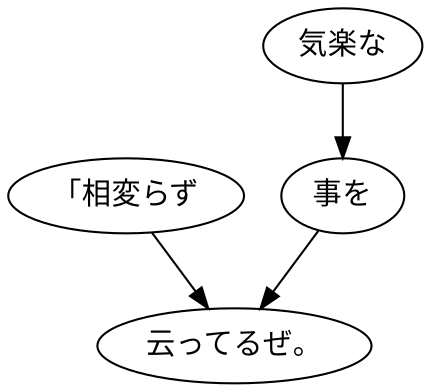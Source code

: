 digraph graph2328 {
	node0 [label="「相変らず"];
	node1 [label="気楽な"];
	node2 [label="事を"];
	node3 [label="云ってるぜ。"];
	node0 -> node3;
	node1 -> node2;
	node2 -> node3;
}
